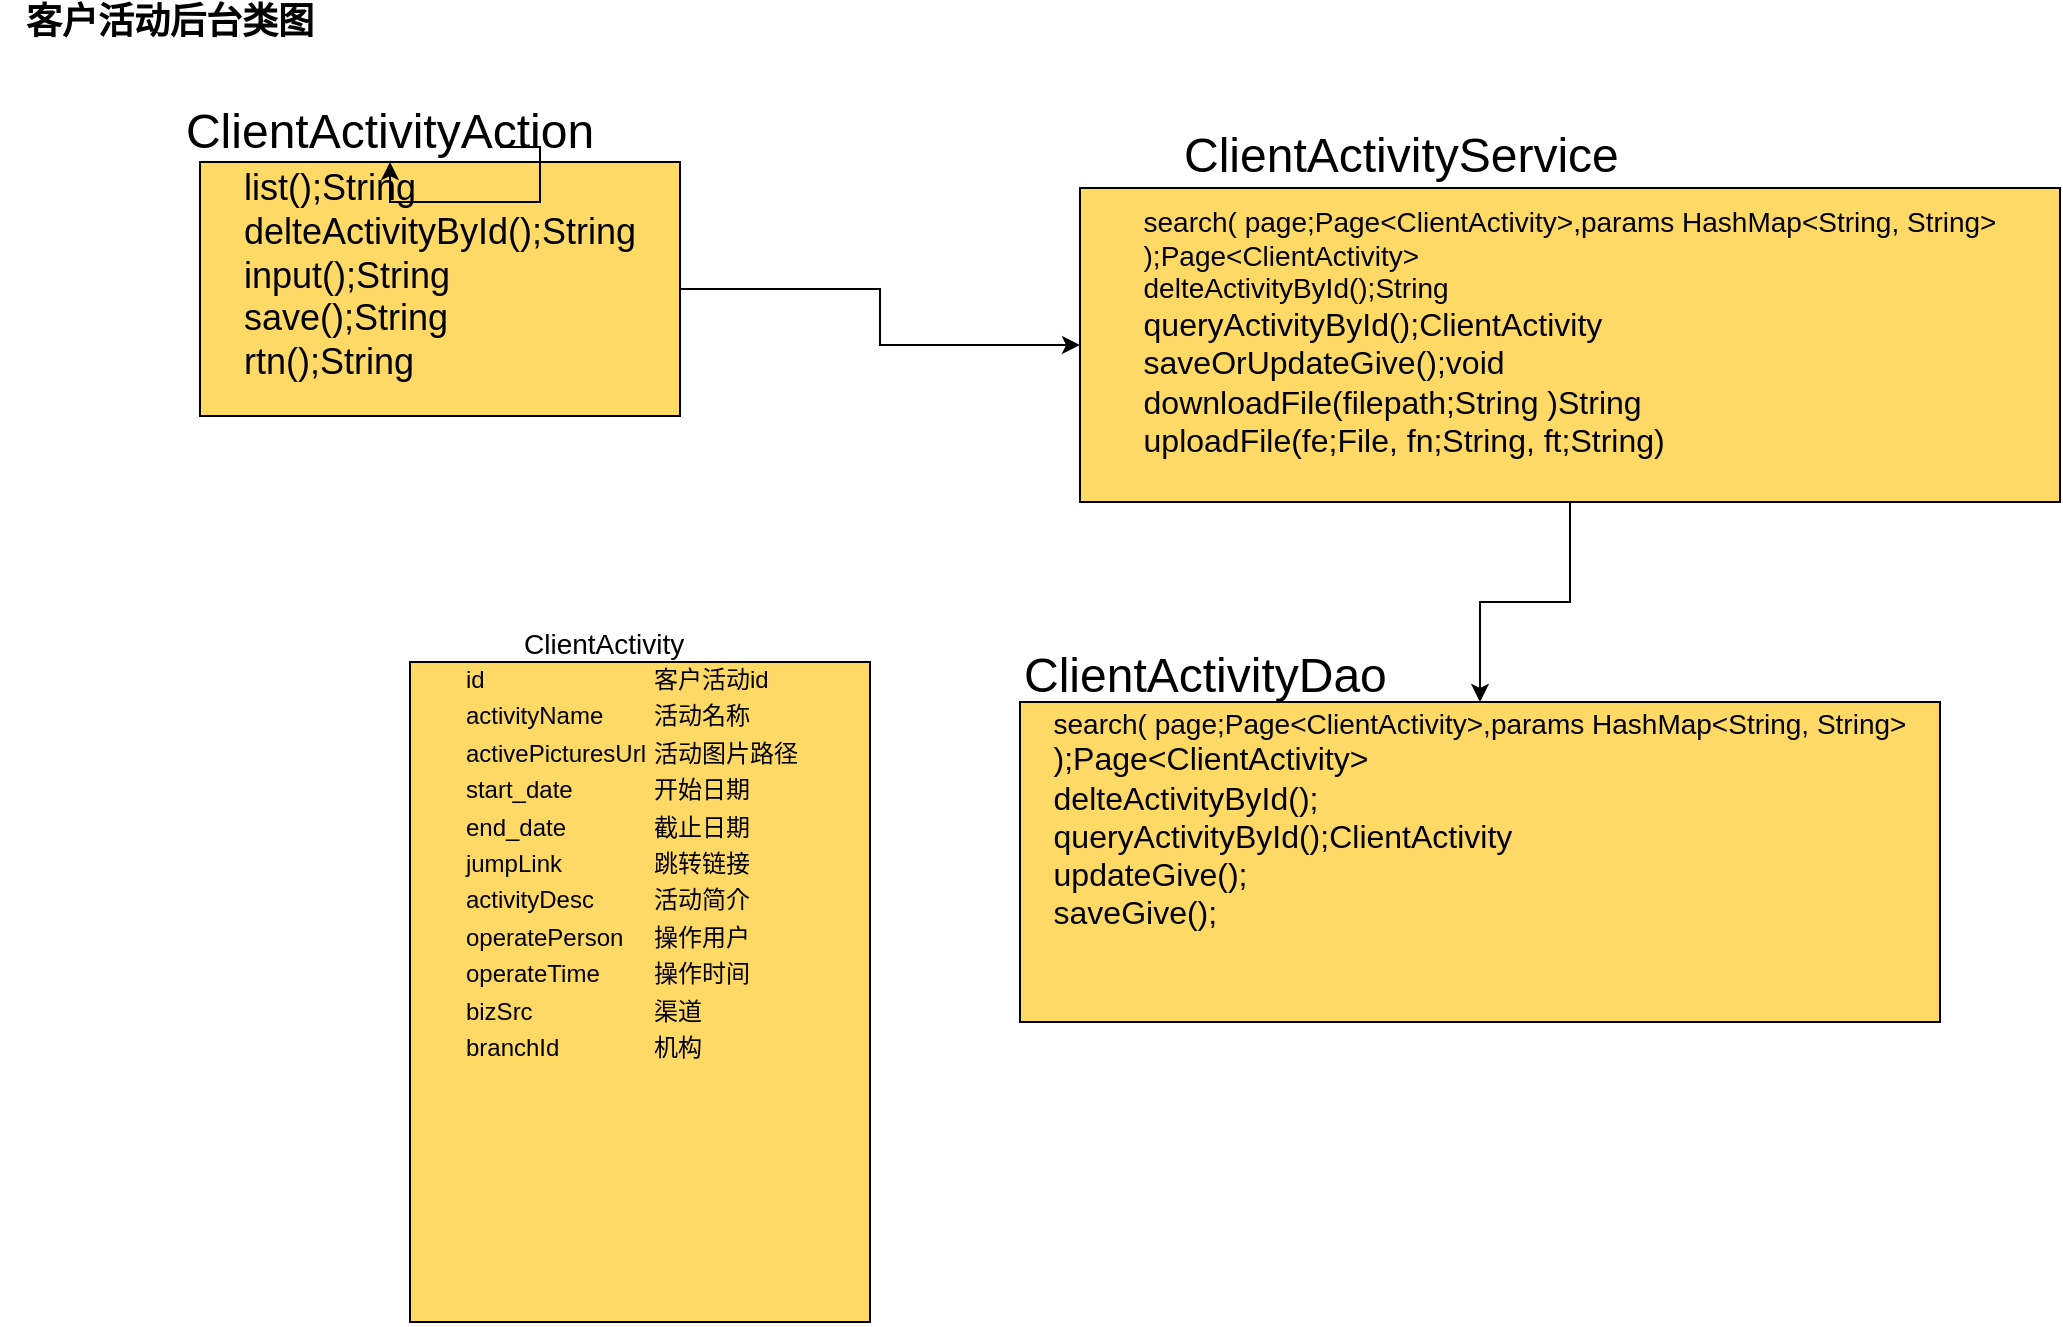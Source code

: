 <mxfile version="10.6.5" type="github"><diagram id="i6OSanlLkqyjJgOhHrZ2" name="Page-1"><mxGraphModel dx="1450" dy="599" grid="1" gridSize="10" guides="1" tooltips="1" connect="1" arrows="1" fold="1" page="1" pageScale="1" pageWidth="827" pageHeight="1169" math="0" shadow="0"><root><mxCell id="0"/><mxCell id="1" parent="0"/><mxCell id="MJRaDbmcOQpxlEYOvBjX-6" value="" style="edgeStyle=orthogonalEdgeStyle;rounded=0;orthogonalLoop=1;jettySize=auto;html=1;" edge="1" parent="1" source="MJRaDbmcOQpxlEYOvBjX-1" target="MJRaDbmcOQpxlEYOvBjX-5"><mxGeometry relative="1" as="geometry"/></mxCell><mxCell id="MJRaDbmcOQpxlEYOvBjX-1" value="&lt;div style=&quot;text-align: left&quot;&gt;&lt;span style=&quot;font-size: 18px&quot;&gt;list();String&lt;/span&gt;&lt;/div&gt;&lt;font&gt;&lt;div style=&quot;text-align: left&quot;&gt;&lt;span style=&quot;font-size: 18px&quot;&gt;delteActivityById();String&lt;/span&gt;&lt;/div&gt;&lt;font style=&quot;font-size: 18px&quot;&gt;&lt;div style=&quot;text-align: left&quot;&gt;&lt;span&gt;input();String&lt;/span&gt;&lt;/div&gt;&lt;div style=&quot;text-align: left&quot;&gt;&lt;span&gt;save();String&lt;/span&gt;&lt;/div&gt;&lt;div style=&quot;text-align: left&quot;&gt;&lt;span&gt;rtn();String&lt;/span&gt;&lt;/div&gt;&lt;/font&gt;&lt;div style=&quot;text-align: left&quot;&gt;&lt;br&gt;&lt;/div&gt;&lt;/font&gt;" style="rounded=0;whiteSpace=wrap;html=1;direction=south;fillColor=#FFD966;" vertex="1" parent="1"><mxGeometry x="140" y="210" width="240" height="127" as="geometry"/></mxCell><mxCell id="MJRaDbmcOQpxlEYOvBjX-9" value="" style="edgeStyle=orthogonalEdgeStyle;rounded=0;orthogonalLoop=1;jettySize=auto;html=1;" edge="1" parent="1" source="MJRaDbmcOQpxlEYOvBjX-5" target="MJRaDbmcOQpxlEYOvBjX-8"><mxGeometry relative="1" as="geometry"/></mxCell><mxCell id="MJRaDbmcOQpxlEYOvBjX-5" value="&lt;div style=&quot;text-align: left&quot;&gt;&lt;span style=&quot;font-size: 14px&quot;&gt;search(&lt;/span&gt;&lt;span style=&quot;font-size: 14px&quot;&gt;&amp;nbsp;page;&lt;/span&gt;&lt;span style=&quot;font-size: 14px&quot;&gt;Page&amp;lt;ClientActivity&amp;gt;,params&amp;nbsp;HashMap&amp;lt;String, String&amp;gt;&lt;/span&gt;&lt;/div&gt;&lt;font&gt;&lt;div style=&quot;text-align: left&quot;&gt;&lt;span style=&quot;font-size: 14px&quot;&gt;);&lt;/span&gt;&lt;span style=&quot;font-size: 14px&quot;&gt;Page&amp;lt;ClientActivity&amp;gt;&lt;/span&gt;&lt;/div&gt;&lt;font style=&quot;font-size: 14px&quot;&gt;&lt;div style=&quot;text-align: left&quot;&gt;&lt;span&gt;delteActivityById();String&lt;/span&gt;&lt;/div&gt;&lt;/font&gt;&lt;font&gt;&lt;div style=&quot;text-align: left&quot;&gt;&lt;span style=&quot;font-size: medium&quot;&gt;queryActivityById();&lt;/span&gt;&lt;span style=&quot;font-size: medium&quot;&gt;ClientActivity&lt;/span&gt;&lt;/div&gt;&lt;font size=&quot;3&quot;&gt;&lt;div style=&quot;text-align: left&quot;&gt;&lt;span&gt;saveOrUpdateGive();void&lt;/span&gt;&lt;/div&gt;&lt;span&gt;&lt;div style=&quot;text-align: left&quot;&gt;&lt;span&gt;downloadFile(&lt;/span&gt;&lt;span&gt;filepath;&lt;/span&gt;&lt;span&gt;String )String&lt;/span&gt;&lt;/div&gt;&lt;/span&gt;&lt;div style=&quot;text-align: left&quot;&gt;&lt;span&gt;uploadFile(fe;File, fn;String, ft;String)&lt;/span&gt;&lt;/div&gt;&lt;/font&gt;&lt;/font&gt;&lt;div style=&quot;text-align: left&quot;&gt;&lt;br&gt;&lt;/div&gt;&lt;/font&gt;" style="rounded=0;whiteSpace=wrap;html=1;direction=south;fillColor=#FFD966;" vertex="1" parent="1"><mxGeometry x="580" y="223" width="490" height="157" as="geometry"/></mxCell><mxCell id="MJRaDbmcOQpxlEYOvBjX-8" value="&lt;div style=&quot;text-align: left&quot;&gt;&lt;div&gt;&lt;font style=&quot;font-size: 14px&quot;&gt;search(&amp;nbsp;page;Page&amp;lt;ClientActivity&amp;gt;,params&amp;nbsp;HashMap&amp;lt;String, String&amp;gt;&lt;/font&gt;&lt;/div&gt;&lt;font size=&quot;3&quot;&gt;&lt;div&gt;&lt;span&gt;);&lt;/span&gt;&lt;span&gt;Page&amp;lt;ClientActivity&amp;gt;&lt;/span&gt;&lt;/div&gt;&lt;/font&gt;&lt;/div&gt;&lt;font&gt;&lt;div style=&quot;text-align: left&quot;&gt;&lt;font size=&quot;3&quot;&gt;&lt;span&gt;delteActivityById();&lt;/span&gt;&lt;br&gt;&lt;/font&gt;&lt;/div&gt;&lt;font&gt;&lt;div style=&quot;text-align: left&quot;&gt;&lt;font size=&quot;3&quot;&gt;&lt;span&gt;queryActivityById();&lt;/span&gt;&lt;span&gt;ClientActivity&lt;/span&gt;&lt;/font&gt;&lt;/div&gt;&lt;div style=&quot;text-align: left&quot;&gt;&lt;font size=&quot;3&quot;&gt;&lt;span style=&quot;text-align: center&quot;&gt;updateGive&lt;/span&gt;&lt;span style=&quot;text-align: center&quot;&gt;();&lt;/span&gt;&lt;/font&gt;&lt;/div&gt;&lt;div style=&quot;text-align: left&quot;&gt;&lt;span&gt;&lt;font size=&quot;3&quot;&gt;saveGive();&lt;/font&gt;&lt;/span&gt;&lt;/div&gt;&lt;br&gt;&lt;div&gt;&lt;br&gt;&lt;/div&gt;&lt;/font&gt;&lt;div style=&quot;text-align: left&quot;&gt;&lt;br&gt;&lt;/div&gt;&lt;/font&gt;" style="rounded=0;whiteSpace=wrap;html=1;direction=south;fillColor=#FFD966;" vertex="1" parent="1"><mxGeometry x="550" y="480" width="460" height="160" as="geometry"/></mxCell><mxCell id="MJRaDbmcOQpxlEYOvBjX-2" value="&lt;font style=&quot;font-size: 18px&quot;&gt;&lt;b&gt;客户活动后台类图&lt;/b&gt;&lt;/font&gt;" style="text;html=1;strokeColor=none;fillColor=none;align=center;verticalAlign=middle;whiteSpace=wrap;rounded=0;" vertex="1" parent="1"><mxGeometry x="40" y="130" width="170" height="20" as="geometry"/></mxCell><mxCell id="MJRaDbmcOQpxlEYOvBjX-4" value="&lt;font style=&quot;font-size: 24px&quot;&gt;ClientActivityAction&lt;/font&gt;" style="text;html=1;strokeColor=none;fillColor=none;align=center;verticalAlign=middle;whiteSpace=wrap;rounded=0;" vertex="1" parent="1"><mxGeometry x="180" y="180" width="110" height="30" as="geometry"/></mxCell><mxCell id="MJRaDbmcOQpxlEYOvBjX-7" value="&lt;span&gt;&lt;font style=&quot;font-size: 24px&quot;&gt;ClientActivityService&lt;/font&gt;&lt;/span&gt;" style="text;html=1;resizable=0;points=[];autosize=1;align=left;verticalAlign=top;spacingTop=-4;" vertex="1" parent="1"><mxGeometry x="630" y="190" width="230" height="20" as="geometry"/></mxCell><mxCell id="MJRaDbmcOQpxlEYOvBjX-10" value="&lt;span&gt;&lt;font style=&quot;font-size: 24px&quot;&gt;ClientActivityDao&lt;/font&gt;&lt;/span&gt;" style="text;html=1;resizable=0;points=[];autosize=1;align=left;verticalAlign=top;spacingTop=-4;" vertex="1" parent="1"><mxGeometry x="550" y="450" width="200" height="20" as="geometry"/></mxCell><mxCell id="MJRaDbmcOQpxlEYOvBjX-13" value="&lt;table style=&quot;text-align: left&quot;&gt;&lt;tbody&gt;&lt;tr&gt;&lt;td&gt;id&lt;/td&gt;&lt;td&gt;客户活动id&lt;/td&gt;&lt;/tr&gt;&lt;tr&gt;&lt;td&gt;activityName&lt;br&gt;&lt;/td&gt;&lt;td&gt;活动名称&lt;br&gt;&lt;/td&gt;&lt;/tr&gt;&lt;tr&gt;&lt;td&gt;activePicturesUrl&lt;br&gt;&lt;/td&gt;&lt;td&gt;活动图片路径&lt;br&gt;&lt;/td&gt;&lt;/tr&gt;&lt;tr&gt;&lt;td&gt;start_date&lt;br&gt;&lt;/td&gt;&lt;td&gt;开始日期&lt;br&gt;&lt;/td&gt;&lt;/tr&gt;&lt;tr&gt;&lt;td&gt;end_date&lt;br&gt;&lt;/td&gt;&lt;td&gt;截止日期&lt;br&gt;&lt;/td&gt;&lt;/tr&gt;&lt;tr&gt;&lt;td&gt;jumpLink&lt;/td&gt;&lt;td&gt;跳转链接&lt;br&gt;&lt;/td&gt;&lt;td&gt;&lt;/td&gt;&lt;td&gt;&lt;br&gt;&lt;/td&gt;&lt;/tr&gt;&lt;tr&gt;&lt;td&gt;activityDesc&lt;br&gt;&lt;/td&gt;&lt;td&gt;活动简介&lt;br&gt;&lt;/td&gt;&lt;/tr&gt;&lt;tr&gt;&lt;td&gt;operatePerson&lt;br&gt;&lt;/td&gt;&lt;td&gt;操作用户&lt;br&gt;&lt;/td&gt;&lt;/tr&gt;&lt;tr&gt;&lt;td&gt;operateTime&lt;br&gt;&lt;/td&gt;&lt;td&gt;操作时间&lt;br&gt;&lt;/td&gt;&lt;/tr&gt;&lt;tr&gt;&lt;td&gt;bizSrc&lt;br&gt;&lt;/td&gt;&lt;td&gt;渠道&lt;br&gt;&lt;/td&gt;&lt;/tr&gt;&lt;tr&gt;&lt;td&gt;branchId&lt;br&gt;&lt;/td&gt;&lt;td&gt;机构&lt;br&gt;&lt;/td&gt;&lt;/tr&gt;&lt;tr&gt;&lt;td&gt;&lt;br&gt;&lt;/td&gt;&lt;td&gt;&lt;br&gt;&lt;/td&gt;&lt;/tr&gt;&lt;tr&gt;&lt;td&gt;&lt;br&gt;&lt;/td&gt;&lt;td&gt;&lt;br&gt;&lt;/td&gt;&lt;/tr&gt;&lt;tr&gt;&lt;td&gt;&lt;br&gt;&lt;/td&gt;&lt;td&gt;&lt;br&gt;&lt;/td&gt;&lt;/tr&gt;&lt;tr&gt;&lt;td&gt;&lt;br&gt;&lt;/td&gt;&lt;td&gt;&lt;br&gt;&lt;/td&gt;&lt;/tr&gt;&lt;tr&gt;&lt;td&gt;&lt;br&gt;&lt;/td&gt;&lt;td&gt;&lt;br&gt;&lt;/td&gt;&lt;/tr&gt;&lt;tr&gt;&lt;td&gt;&lt;br&gt;&lt;/td&gt;&lt;td&gt;&lt;br&gt;&lt;/td&gt;&lt;/tr&gt;&lt;tr&gt;&lt;td&gt;&lt;br&gt;&lt;/td&gt;&lt;td&gt;&lt;br&gt;&lt;/td&gt;&lt;/tr&gt;&lt;/tbody&gt;&lt;/table&gt;" style="rounded=0;whiteSpace=wrap;html=1;fillColor=#FFD966;" vertex="1" parent="1"><mxGeometry x="245" y="460" width="230" height="330" as="geometry"/></mxCell><mxCell id="MJRaDbmcOQpxlEYOvBjX-14" value="&lt;span&gt;&lt;font style=&quot;font-size: 14px&quot;&gt;ClientActivity&lt;/font&gt;&lt;/span&gt;" style="text;html=1;resizable=0;points=[];autosize=1;align=left;verticalAlign=top;spacingTop=-4;" vertex="1" parent="1"><mxGeometry x="300" y="440" width="100" height="20" as="geometry"/></mxCell><mxCell id="MJRaDbmcOQpxlEYOvBjX-15" style="edgeStyle=orthogonalEdgeStyle;rounded=0;orthogonalLoop=1;jettySize=auto;html=1;exitX=1;exitY=0.75;exitDx=0;exitDy=0;" edge="1" parent="1" source="MJRaDbmcOQpxlEYOvBjX-4" target="MJRaDbmcOQpxlEYOvBjX-4"><mxGeometry relative="1" as="geometry"/></mxCell></root></mxGraphModel></diagram></mxfile>